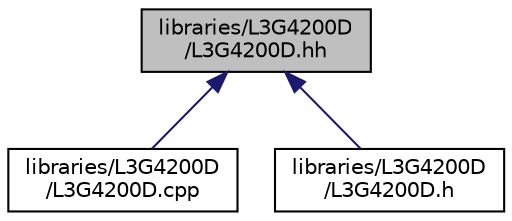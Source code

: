 digraph "libraries/L3G4200D/L3G4200D.hh"
{
  edge [fontname="Helvetica",fontsize="10",labelfontname="Helvetica",labelfontsize="10"];
  node [fontname="Helvetica",fontsize="10",shape=record];
  Node1 [label="libraries/L3G4200D\l/L3G4200D.hh",height=0.2,width=0.4,color="black", fillcolor="grey75", style="filled", fontcolor="black"];
  Node1 -> Node2 [dir="back",color="midnightblue",fontsize="10",style="solid",fontname="Helvetica"];
  Node2 [label="libraries/L3G4200D\l/L3G4200D.cpp",height=0.2,width=0.4,color="black", fillcolor="white", style="filled",URL="$d0/d56/L3G4200D_8cpp.html"];
  Node1 -> Node3 [dir="back",color="midnightblue",fontsize="10",style="solid",fontname="Helvetica"];
  Node3 [label="libraries/L3G4200D\l/L3G4200D.h",height=0.2,width=0.4,color="black", fillcolor="white", style="filled",URL="$d7/d45/L3G4200D_8h.html"];
}

